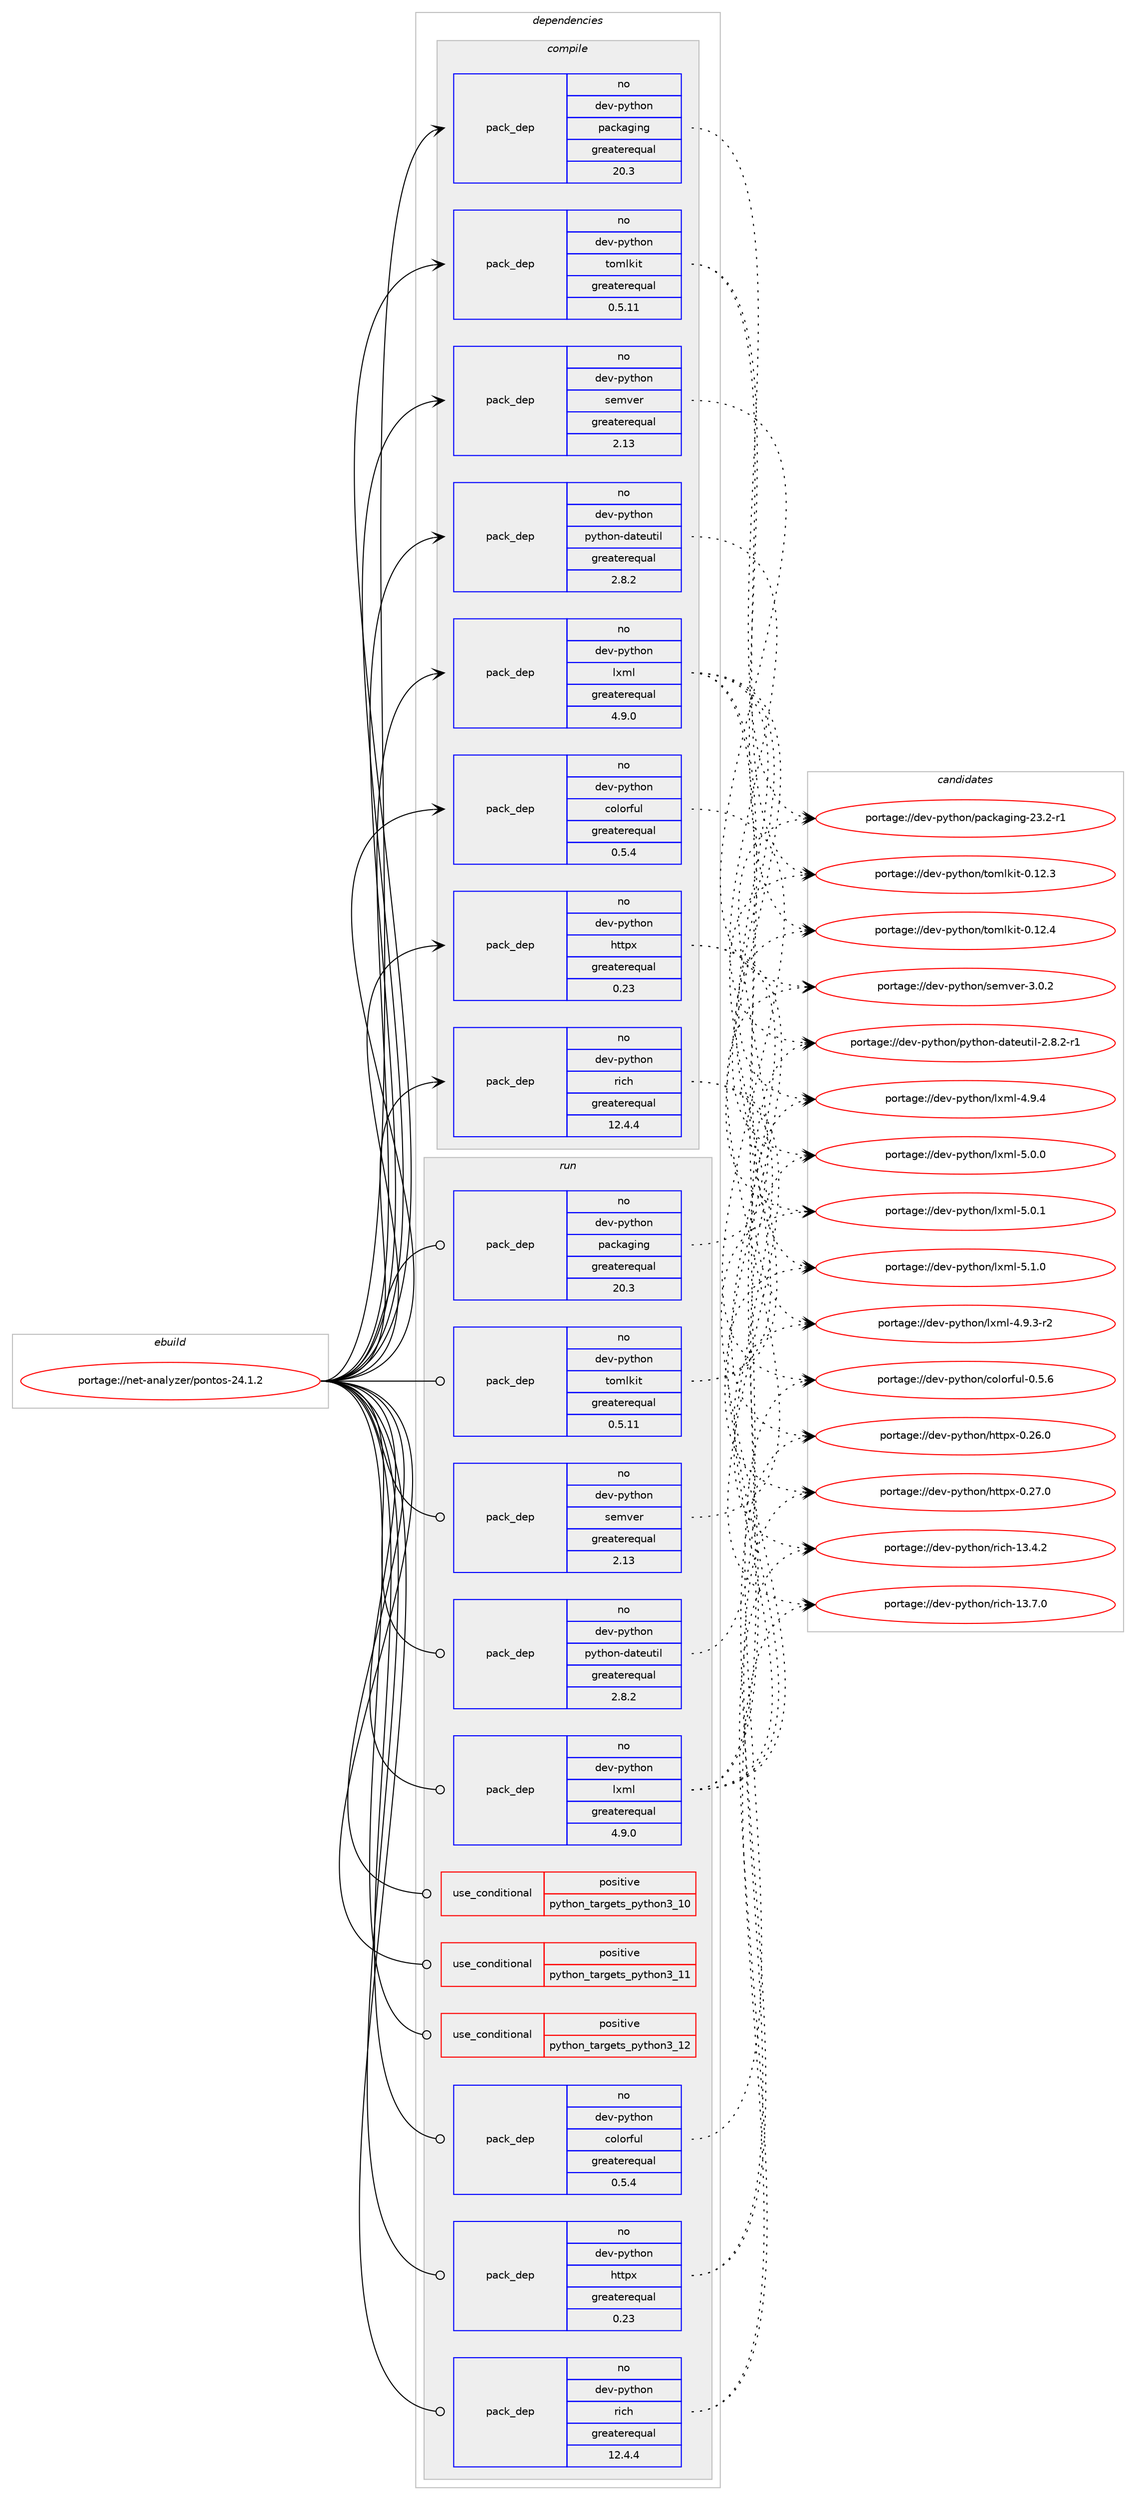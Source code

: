 digraph prolog {

# *************
# Graph options
# *************

newrank=true;
concentrate=true;
compound=true;
graph [rankdir=LR,fontname=Helvetica,fontsize=10,ranksep=1.5];#, ranksep=2.5, nodesep=0.2];
edge  [arrowhead=vee];
node  [fontname=Helvetica,fontsize=10];

# **********
# The ebuild
# **********

subgraph cluster_leftcol {
color=gray;
rank=same;
label=<<i>ebuild</i>>;
id [label="portage://net-analyzer/pontos-24.1.2", color=red, width=4, href="../net-analyzer/pontos-24.1.2.svg"];
}

# ****************
# The dependencies
# ****************

subgraph cluster_midcol {
color=gray;
label=<<i>dependencies</i>>;
subgraph cluster_compile {
fillcolor="#eeeeee";
style=filled;
label=<<i>compile</i>>;
subgraph pack112 {
dependency551 [label=<<TABLE BORDER="0" CELLBORDER="1" CELLSPACING="0" CELLPADDING="4" WIDTH="220"><TR><TD ROWSPAN="6" CELLPADDING="30">pack_dep</TD></TR><TR><TD WIDTH="110">no</TD></TR><TR><TD>dev-python</TD></TR><TR><TD>colorful</TD></TR><TR><TD>greaterequal</TD></TR><TR><TD>0.5.4</TD></TR></TABLE>>, shape=none, color=blue];
}
id:e -> dependency551:w [weight=20,style="solid",arrowhead="vee"];
subgraph pack113 {
dependency552 [label=<<TABLE BORDER="0" CELLBORDER="1" CELLSPACING="0" CELLPADDING="4" WIDTH="220"><TR><TD ROWSPAN="6" CELLPADDING="30">pack_dep</TD></TR><TR><TD WIDTH="110">no</TD></TR><TR><TD>dev-python</TD></TR><TR><TD>httpx</TD></TR><TR><TD>greaterequal</TD></TR><TR><TD>0.23</TD></TR></TABLE>>, shape=none, color=blue];
}
id:e -> dependency552:w [weight=20,style="solid",arrowhead="vee"];
subgraph pack114 {
dependency553 [label=<<TABLE BORDER="0" CELLBORDER="1" CELLSPACING="0" CELLPADDING="4" WIDTH="220"><TR><TD ROWSPAN="6" CELLPADDING="30">pack_dep</TD></TR><TR><TD WIDTH="110">no</TD></TR><TR><TD>dev-python</TD></TR><TR><TD>lxml</TD></TR><TR><TD>greaterequal</TD></TR><TR><TD>4.9.0</TD></TR></TABLE>>, shape=none, color=blue];
}
id:e -> dependency553:w [weight=20,style="solid",arrowhead="vee"];
subgraph pack115 {
dependency554 [label=<<TABLE BORDER="0" CELLBORDER="1" CELLSPACING="0" CELLPADDING="4" WIDTH="220"><TR><TD ROWSPAN="6" CELLPADDING="30">pack_dep</TD></TR><TR><TD WIDTH="110">no</TD></TR><TR><TD>dev-python</TD></TR><TR><TD>packaging</TD></TR><TR><TD>greaterequal</TD></TR><TR><TD>20.3</TD></TR></TABLE>>, shape=none, color=blue];
}
id:e -> dependency554:w [weight=20,style="solid",arrowhead="vee"];
subgraph pack116 {
dependency555 [label=<<TABLE BORDER="0" CELLBORDER="1" CELLSPACING="0" CELLPADDING="4" WIDTH="220"><TR><TD ROWSPAN="6" CELLPADDING="30">pack_dep</TD></TR><TR><TD WIDTH="110">no</TD></TR><TR><TD>dev-python</TD></TR><TR><TD>python-dateutil</TD></TR><TR><TD>greaterequal</TD></TR><TR><TD>2.8.2</TD></TR></TABLE>>, shape=none, color=blue];
}
id:e -> dependency555:w [weight=20,style="solid",arrowhead="vee"];
subgraph pack117 {
dependency556 [label=<<TABLE BORDER="0" CELLBORDER="1" CELLSPACING="0" CELLPADDING="4" WIDTH="220"><TR><TD ROWSPAN="6" CELLPADDING="30">pack_dep</TD></TR><TR><TD WIDTH="110">no</TD></TR><TR><TD>dev-python</TD></TR><TR><TD>rich</TD></TR><TR><TD>greaterequal</TD></TR><TR><TD>12.4.4</TD></TR></TABLE>>, shape=none, color=blue];
}
id:e -> dependency556:w [weight=20,style="solid",arrowhead="vee"];
subgraph pack118 {
dependency557 [label=<<TABLE BORDER="0" CELLBORDER="1" CELLSPACING="0" CELLPADDING="4" WIDTH="220"><TR><TD ROWSPAN="6" CELLPADDING="30">pack_dep</TD></TR><TR><TD WIDTH="110">no</TD></TR><TR><TD>dev-python</TD></TR><TR><TD>semver</TD></TR><TR><TD>greaterequal</TD></TR><TR><TD>2.13</TD></TR></TABLE>>, shape=none, color=blue];
}
id:e -> dependency557:w [weight=20,style="solid",arrowhead="vee"];
subgraph pack119 {
dependency558 [label=<<TABLE BORDER="0" CELLBORDER="1" CELLSPACING="0" CELLPADDING="4" WIDTH="220"><TR><TD ROWSPAN="6" CELLPADDING="30">pack_dep</TD></TR><TR><TD WIDTH="110">no</TD></TR><TR><TD>dev-python</TD></TR><TR><TD>tomlkit</TD></TR><TR><TD>greaterequal</TD></TR><TR><TD>0.5.11</TD></TR></TABLE>>, shape=none, color=blue];
}
id:e -> dependency558:w [weight=20,style="solid",arrowhead="vee"];
}
subgraph cluster_compileandrun {
fillcolor="#eeeeee";
style=filled;
label=<<i>compile and run</i>>;
}
subgraph cluster_run {
fillcolor="#eeeeee";
style=filled;
label=<<i>run</i>>;
subgraph cond424 {
dependency559 [label=<<TABLE BORDER="0" CELLBORDER="1" CELLSPACING="0" CELLPADDING="4"><TR><TD ROWSPAN="3" CELLPADDING="10">use_conditional</TD></TR><TR><TD>positive</TD></TR><TR><TD>python_targets_python3_10</TD></TR></TABLE>>, shape=none, color=red];
# *** BEGIN UNKNOWN DEPENDENCY TYPE (TODO) ***
# dependency559 -> package_dependency(portage://net-analyzer/pontos-24.1.2,run,no,dev-lang,python,none,[,,],[slot(3.10)],[])
# *** END UNKNOWN DEPENDENCY TYPE (TODO) ***

}
id:e -> dependency559:w [weight=20,style="solid",arrowhead="odot"];
subgraph cond425 {
dependency560 [label=<<TABLE BORDER="0" CELLBORDER="1" CELLSPACING="0" CELLPADDING="4"><TR><TD ROWSPAN="3" CELLPADDING="10">use_conditional</TD></TR><TR><TD>positive</TD></TR><TR><TD>python_targets_python3_11</TD></TR></TABLE>>, shape=none, color=red];
# *** BEGIN UNKNOWN DEPENDENCY TYPE (TODO) ***
# dependency560 -> package_dependency(portage://net-analyzer/pontos-24.1.2,run,no,dev-lang,python,none,[,,],[slot(3.11)],[])
# *** END UNKNOWN DEPENDENCY TYPE (TODO) ***

}
id:e -> dependency560:w [weight=20,style="solid",arrowhead="odot"];
subgraph cond426 {
dependency561 [label=<<TABLE BORDER="0" CELLBORDER="1" CELLSPACING="0" CELLPADDING="4"><TR><TD ROWSPAN="3" CELLPADDING="10">use_conditional</TD></TR><TR><TD>positive</TD></TR><TR><TD>python_targets_python3_12</TD></TR></TABLE>>, shape=none, color=red];
# *** BEGIN UNKNOWN DEPENDENCY TYPE (TODO) ***
# dependency561 -> package_dependency(portage://net-analyzer/pontos-24.1.2,run,no,dev-lang,python,none,[,,],[slot(3.12)],[])
# *** END UNKNOWN DEPENDENCY TYPE (TODO) ***

}
id:e -> dependency561:w [weight=20,style="solid",arrowhead="odot"];
subgraph pack120 {
dependency562 [label=<<TABLE BORDER="0" CELLBORDER="1" CELLSPACING="0" CELLPADDING="4" WIDTH="220"><TR><TD ROWSPAN="6" CELLPADDING="30">pack_dep</TD></TR><TR><TD WIDTH="110">no</TD></TR><TR><TD>dev-python</TD></TR><TR><TD>colorful</TD></TR><TR><TD>greaterequal</TD></TR><TR><TD>0.5.4</TD></TR></TABLE>>, shape=none, color=blue];
}
id:e -> dependency562:w [weight=20,style="solid",arrowhead="odot"];
subgraph pack121 {
dependency563 [label=<<TABLE BORDER="0" CELLBORDER="1" CELLSPACING="0" CELLPADDING="4" WIDTH="220"><TR><TD ROWSPAN="6" CELLPADDING="30">pack_dep</TD></TR><TR><TD WIDTH="110">no</TD></TR><TR><TD>dev-python</TD></TR><TR><TD>httpx</TD></TR><TR><TD>greaterequal</TD></TR><TR><TD>0.23</TD></TR></TABLE>>, shape=none, color=blue];
}
id:e -> dependency563:w [weight=20,style="solid",arrowhead="odot"];
subgraph pack122 {
dependency564 [label=<<TABLE BORDER="0" CELLBORDER="1" CELLSPACING="0" CELLPADDING="4" WIDTH="220"><TR><TD ROWSPAN="6" CELLPADDING="30">pack_dep</TD></TR><TR><TD WIDTH="110">no</TD></TR><TR><TD>dev-python</TD></TR><TR><TD>lxml</TD></TR><TR><TD>greaterequal</TD></TR><TR><TD>4.9.0</TD></TR></TABLE>>, shape=none, color=blue];
}
id:e -> dependency564:w [weight=20,style="solid",arrowhead="odot"];
subgraph pack123 {
dependency565 [label=<<TABLE BORDER="0" CELLBORDER="1" CELLSPACING="0" CELLPADDING="4" WIDTH="220"><TR><TD ROWSPAN="6" CELLPADDING="30">pack_dep</TD></TR><TR><TD WIDTH="110">no</TD></TR><TR><TD>dev-python</TD></TR><TR><TD>packaging</TD></TR><TR><TD>greaterequal</TD></TR><TR><TD>20.3</TD></TR></TABLE>>, shape=none, color=blue];
}
id:e -> dependency565:w [weight=20,style="solid",arrowhead="odot"];
subgraph pack124 {
dependency566 [label=<<TABLE BORDER="0" CELLBORDER="1" CELLSPACING="0" CELLPADDING="4" WIDTH="220"><TR><TD ROWSPAN="6" CELLPADDING="30">pack_dep</TD></TR><TR><TD WIDTH="110">no</TD></TR><TR><TD>dev-python</TD></TR><TR><TD>python-dateutil</TD></TR><TR><TD>greaterequal</TD></TR><TR><TD>2.8.2</TD></TR></TABLE>>, shape=none, color=blue];
}
id:e -> dependency566:w [weight=20,style="solid",arrowhead="odot"];
subgraph pack125 {
dependency567 [label=<<TABLE BORDER="0" CELLBORDER="1" CELLSPACING="0" CELLPADDING="4" WIDTH="220"><TR><TD ROWSPAN="6" CELLPADDING="30">pack_dep</TD></TR><TR><TD WIDTH="110">no</TD></TR><TR><TD>dev-python</TD></TR><TR><TD>rich</TD></TR><TR><TD>greaterequal</TD></TR><TR><TD>12.4.4</TD></TR></TABLE>>, shape=none, color=blue];
}
id:e -> dependency567:w [weight=20,style="solid",arrowhead="odot"];
subgraph pack126 {
dependency568 [label=<<TABLE BORDER="0" CELLBORDER="1" CELLSPACING="0" CELLPADDING="4" WIDTH="220"><TR><TD ROWSPAN="6" CELLPADDING="30">pack_dep</TD></TR><TR><TD WIDTH="110">no</TD></TR><TR><TD>dev-python</TD></TR><TR><TD>semver</TD></TR><TR><TD>greaterequal</TD></TR><TR><TD>2.13</TD></TR></TABLE>>, shape=none, color=blue];
}
id:e -> dependency568:w [weight=20,style="solid",arrowhead="odot"];
subgraph pack127 {
dependency569 [label=<<TABLE BORDER="0" CELLBORDER="1" CELLSPACING="0" CELLPADDING="4" WIDTH="220"><TR><TD ROWSPAN="6" CELLPADDING="30">pack_dep</TD></TR><TR><TD WIDTH="110">no</TD></TR><TR><TD>dev-python</TD></TR><TR><TD>tomlkit</TD></TR><TR><TD>greaterequal</TD></TR><TR><TD>0.5.11</TD></TR></TABLE>>, shape=none, color=blue];
}
id:e -> dependency569:w [weight=20,style="solid",arrowhead="odot"];
}
}

# **************
# The candidates
# **************

subgraph cluster_choices {
rank=same;
color=gray;
label=<<i>candidates</i>>;

subgraph choice112 {
color=black;
nodesep=1;
choice100101118451121211161041111104799111108111114102117108454846534654 [label="portage://dev-python/colorful-0.5.6", color=red, width=4,href="../dev-python/colorful-0.5.6.svg"];
dependency551:e -> choice100101118451121211161041111104799111108111114102117108454846534654:w [style=dotted,weight="100"];
}
subgraph choice113 {
color=black;
nodesep=1;
choice100101118451121211161041111104710411611611212045484650544648 [label="portage://dev-python/httpx-0.26.0", color=red, width=4,href="../dev-python/httpx-0.26.0.svg"];
choice100101118451121211161041111104710411611611212045484650554648 [label="portage://dev-python/httpx-0.27.0", color=red, width=4,href="../dev-python/httpx-0.27.0.svg"];
dependency552:e -> choice100101118451121211161041111104710411611611212045484650544648:w [style=dotted,weight="100"];
dependency552:e -> choice100101118451121211161041111104710411611611212045484650554648:w [style=dotted,weight="100"];
}
subgraph choice114 {
color=black;
nodesep=1;
choice10010111845112121116104111110471081201091084552465746514511450 [label="portage://dev-python/lxml-4.9.3-r2", color=red, width=4,href="../dev-python/lxml-4.9.3-r2.svg"];
choice1001011184511212111610411111047108120109108455246574652 [label="portage://dev-python/lxml-4.9.4", color=red, width=4,href="../dev-python/lxml-4.9.4.svg"];
choice1001011184511212111610411111047108120109108455346484648 [label="portage://dev-python/lxml-5.0.0", color=red, width=4,href="../dev-python/lxml-5.0.0.svg"];
choice1001011184511212111610411111047108120109108455346484649 [label="portage://dev-python/lxml-5.0.1", color=red, width=4,href="../dev-python/lxml-5.0.1.svg"];
choice1001011184511212111610411111047108120109108455346494648 [label="portage://dev-python/lxml-5.1.0", color=red, width=4,href="../dev-python/lxml-5.1.0.svg"];
dependency553:e -> choice10010111845112121116104111110471081201091084552465746514511450:w [style=dotted,weight="100"];
dependency553:e -> choice1001011184511212111610411111047108120109108455246574652:w [style=dotted,weight="100"];
dependency553:e -> choice1001011184511212111610411111047108120109108455346484648:w [style=dotted,weight="100"];
dependency553:e -> choice1001011184511212111610411111047108120109108455346484649:w [style=dotted,weight="100"];
dependency553:e -> choice1001011184511212111610411111047108120109108455346494648:w [style=dotted,weight="100"];
}
subgraph choice115 {
color=black;
nodesep=1;
choice100101118451121211161041111104711297991079710310511010345505146504511449 [label="portage://dev-python/packaging-23.2-r1", color=red, width=4,href="../dev-python/packaging-23.2-r1.svg"];
dependency554:e -> choice100101118451121211161041111104711297991079710310511010345505146504511449:w [style=dotted,weight="100"];
}
subgraph choice116 {
color=black;
nodesep=1;
choice100101118451121211161041111104711212111610411111045100971161011171161051084550465646504511449 [label="portage://dev-python/python-dateutil-2.8.2-r1", color=red, width=4,href="../dev-python/python-dateutil-2.8.2-r1.svg"];
dependency555:e -> choice100101118451121211161041111104711212111610411111045100971161011171161051084550465646504511449:w [style=dotted,weight="100"];
}
subgraph choice117 {
color=black;
nodesep=1;
choice10010111845112121116104111110471141059910445495146524650 [label="portage://dev-python/rich-13.4.2", color=red, width=4,href="../dev-python/rich-13.4.2.svg"];
choice10010111845112121116104111110471141059910445495146554648 [label="portage://dev-python/rich-13.7.0", color=red, width=4,href="../dev-python/rich-13.7.0.svg"];
dependency556:e -> choice10010111845112121116104111110471141059910445495146524650:w [style=dotted,weight="100"];
dependency556:e -> choice10010111845112121116104111110471141059910445495146554648:w [style=dotted,weight="100"];
}
subgraph choice118 {
color=black;
nodesep=1;
choice1001011184511212111610411111047115101109118101114455146484650 [label="portage://dev-python/semver-3.0.2", color=red, width=4,href="../dev-python/semver-3.0.2.svg"];
dependency557:e -> choice1001011184511212111610411111047115101109118101114455146484650:w [style=dotted,weight="100"];
}
subgraph choice119 {
color=black;
nodesep=1;
choice100101118451121211161041111104711611110910810710511645484649504651 [label="portage://dev-python/tomlkit-0.12.3", color=red, width=4,href="../dev-python/tomlkit-0.12.3.svg"];
choice100101118451121211161041111104711611110910810710511645484649504652 [label="portage://dev-python/tomlkit-0.12.4", color=red, width=4,href="../dev-python/tomlkit-0.12.4.svg"];
dependency558:e -> choice100101118451121211161041111104711611110910810710511645484649504651:w [style=dotted,weight="100"];
dependency558:e -> choice100101118451121211161041111104711611110910810710511645484649504652:w [style=dotted,weight="100"];
}
subgraph choice120 {
color=black;
nodesep=1;
choice100101118451121211161041111104799111108111114102117108454846534654 [label="portage://dev-python/colorful-0.5.6", color=red, width=4,href="../dev-python/colorful-0.5.6.svg"];
dependency562:e -> choice100101118451121211161041111104799111108111114102117108454846534654:w [style=dotted,weight="100"];
}
subgraph choice121 {
color=black;
nodesep=1;
choice100101118451121211161041111104710411611611212045484650544648 [label="portage://dev-python/httpx-0.26.0", color=red, width=4,href="../dev-python/httpx-0.26.0.svg"];
choice100101118451121211161041111104710411611611212045484650554648 [label="portage://dev-python/httpx-0.27.0", color=red, width=4,href="../dev-python/httpx-0.27.0.svg"];
dependency563:e -> choice100101118451121211161041111104710411611611212045484650544648:w [style=dotted,weight="100"];
dependency563:e -> choice100101118451121211161041111104710411611611212045484650554648:w [style=dotted,weight="100"];
}
subgraph choice122 {
color=black;
nodesep=1;
choice10010111845112121116104111110471081201091084552465746514511450 [label="portage://dev-python/lxml-4.9.3-r2", color=red, width=4,href="../dev-python/lxml-4.9.3-r2.svg"];
choice1001011184511212111610411111047108120109108455246574652 [label="portage://dev-python/lxml-4.9.4", color=red, width=4,href="../dev-python/lxml-4.9.4.svg"];
choice1001011184511212111610411111047108120109108455346484648 [label="portage://dev-python/lxml-5.0.0", color=red, width=4,href="../dev-python/lxml-5.0.0.svg"];
choice1001011184511212111610411111047108120109108455346484649 [label="portage://dev-python/lxml-5.0.1", color=red, width=4,href="../dev-python/lxml-5.0.1.svg"];
choice1001011184511212111610411111047108120109108455346494648 [label="portage://dev-python/lxml-5.1.0", color=red, width=4,href="../dev-python/lxml-5.1.0.svg"];
dependency564:e -> choice10010111845112121116104111110471081201091084552465746514511450:w [style=dotted,weight="100"];
dependency564:e -> choice1001011184511212111610411111047108120109108455246574652:w [style=dotted,weight="100"];
dependency564:e -> choice1001011184511212111610411111047108120109108455346484648:w [style=dotted,weight="100"];
dependency564:e -> choice1001011184511212111610411111047108120109108455346484649:w [style=dotted,weight="100"];
dependency564:e -> choice1001011184511212111610411111047108120109108455346494648:w [style=dotted,weight="100"];
}
subgraph choice123 {
color=black;
nodesep=1;
choice100101118451121211161041111104711297991079710310511010345505146504511449 [label="portage://dev-python/packaging-23.2-r1", color=red, width=4,href="../dev-python/packaging-23.2-r1.svg"];
dependency565:e -> choice100101118451121211161041111104711297991079710310511010345505146504511449:w [style=dotted,weight="100"];
}
subgraph choice124 {
color=black;
nodesep=1;
choice100101118451121211161041111104711212111610411111045100971161011171161051084550465646504511449 [label="portage://dev-python/python-dateutil-2.8.2-r1", color=red, width=4,href="../dev-python/python-dateutil-2.8.2-r1.svg"];
dependency566:e -> choice100101118451121211161041111104711212111610411111045100971161011171161051084550465646504511449:w [style=dotted,weight="100"];
}
subgraph choice125 {
color=black;
nodesep=1;
choice10010111845112121116104111110471141059910445495146524650 [label="portage://dev-python/rich-13.4.2", color=red, width=4,href="../dev-python/rich-13.4.2.svg"];
choice10010111845112121116104111110471141059910445495146554648 [label="portage://dev-python/rich-13.7.0", color=red, width=4,href="../dev-python/rich-13.7.0.svg"];
dependency567:e -> choice10010111845112121116104111110471141059910445495146524650:w [style=dotted,weight="100"];
dependency567:e -> choice10010111845112121116104111110471141059910445495146554648:w [style=dotted,weight="100"];
}
subgraph choice126 {
color=black;
nodesep=1;
choice1001011184511212111610411111047115101109118101114455146484650 [label="portage://dev-python/semver-3.0.2", color=red, width=4,href="../dev-python/semver-3.0.2.svg"];
dependency568:e -> choice1001011184511212111610411111047115101109118101114455146484650:w [style=dotted,weight="100"];
}
subgraph choice127 {
color=black;
nodesep=1;
choice100101118451121211161041111104711611110910810710511645484649504651 [label="portage://dev-python/tomlkit-0.12.3", color=red, width=4,href="../dev-python/tomlkit-0.12.3.svg"];
choice100101118451121211161041111104711611110910810710511645484649504652 [label="portage://dev-python/tomlkit-0.12.4", color=red, width=4,href="../dev-python/tomlkit-0.12.4.svg"];
dependency569:e -> choice100101118451121211161041111104711611110910810710511645484649504651:w [style=dotted,weight="100"];
dependency569:e -> choice100101118451121211161041111104711611110910810710511645484649504652:w [style=dotted,weight="100"];
}
}

}
